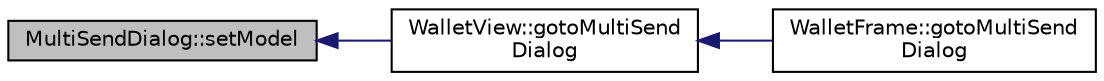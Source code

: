 digraph "MultiSendDialog::setModel"
{
  edge [fontname="Helvetica",fontsize="10",labelfontname="Helvetica",labelfontsize="10"];
  node [fontname="Helvetica",fontsize="10",shape=record];
  rankdir="LR";
  Node43 [label="MultiSendDialog::setModel",height=0.2,width=0.4,color="black", fillcolor="grey75", style="filled", fontcolor="black"];
  Node43 -> Node44 [dir="back",color="midnightblue",fontsize="10",style="solid",fontname="Helvetica"];
  Node44 [label="WalletView::gotoMultiSend\lDialog",height=0.2,width=0.4,color="black", fillcolor="white", style="filled",URL="$class_wallet_view.html#abddf68fced738b62ad65d4e86ef54c4c",tooltip="Show MultiSend Dialog. "];
  Node44 -> Node45 [dir="back",color="midnightblue",fontsize="10",style="solid",fontname="Helvetica"];
  Node45 [label="WalletFrame::gotoMultiSend\lDialog",height=0.2,width=0.4,color="black", fillcolor="white", style="filled",URL="$class_wallet_frame.html#a4422d7faeabc6ea3eb09c7b195a362bb",tooltip="Show MultiSend Dialog. "];
}
